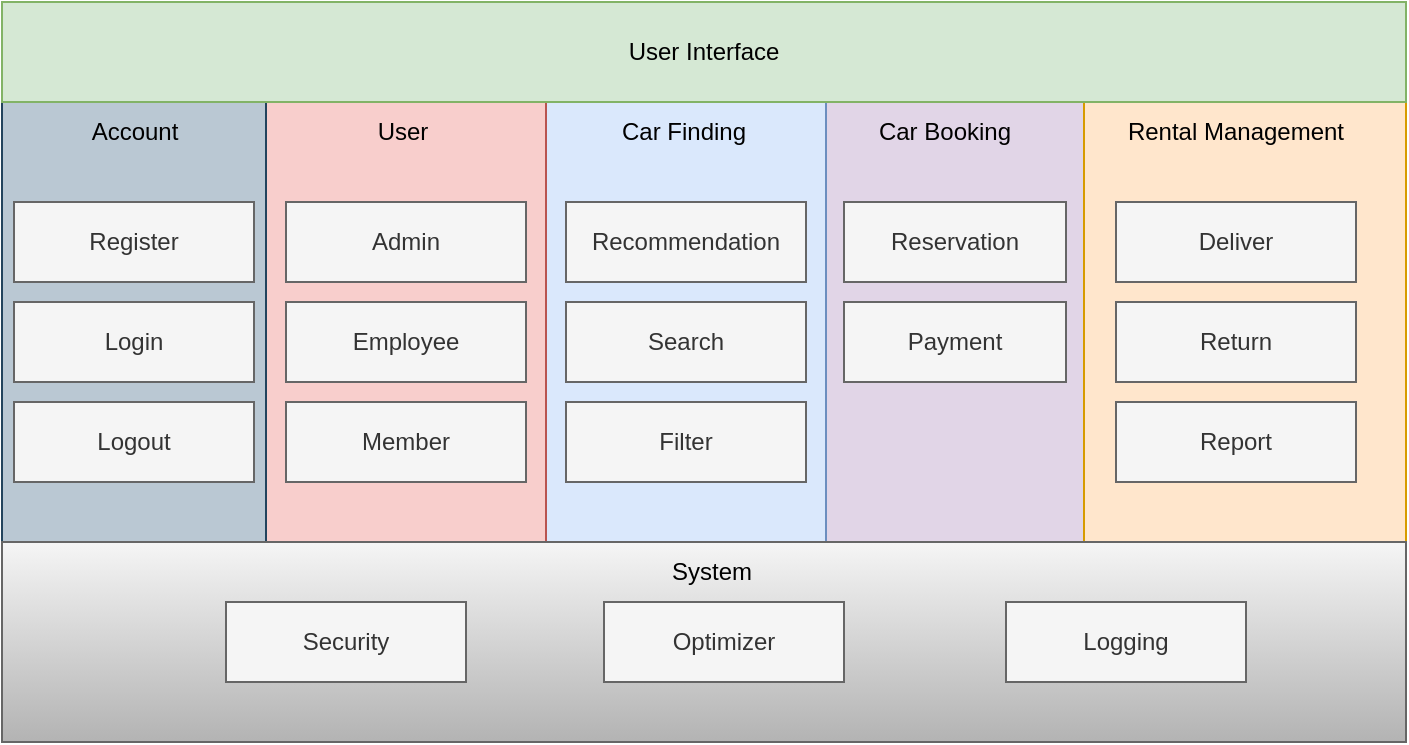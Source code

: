 <mxfile version="13.1.14" type="google"><diagram id="r2-7PvTZZ9kkuTfh0_9s" name="Page-1"><mxGraphModel dx="1058" dy="571" grid="1" gridSize="10" guides="1" tooltips="1" connect="1" arrows="1" fold="1" page="1" pageScale="1" pageWidth="827" pageHeight="1169" background="none" math="0" shadow="0"><root><mxCell id="0"/><mxCell id="1" parent="0"/><mxCell id="-w0Wj24z3qpz-Ec1iKNq-36" value="" style="rounded=0;whiteSpace=wrap;html=1;fillColor=#e1d5e7;strokeColor=#9673a6;" parent="1" vertex="1"><mxGeometry x="489" y="560" width="130" height="220" as="geometry"/></mxCell><mxCell id="-w0Wj24z3qpz-Ec1iKNq-34" value="" style="rounded=0;whiteSpace=wrap;html=1;fillColor=#ffe6cc;strokeColor=#d79b00;" parent="1" vertex="1"><mxGeometry x="619" y="560" width="161" height="220" as="geometry"/></mxCell><mxCell id="-w0Wj24z3qpz-Ec1iKNq-31" value="" style="rounded=0;whiteSpace=wrap;html=1;fillColor=#dae8fc;strokeColor=#6c8ebf;" parent="1" vertex="1"><mxGeometry x="350" y="560" width="140" height="220" as="geometry"/></mxCell><mxCell id="-w0Wj24z3qpz-Ec1iKNq-11" value="" style="rounded=0;whiteSpace=wrap;html=1;fillColor=#f8cecc;strokeColor=#b85450;" parent="1" vertex="1"><mxGeometry x="210" y="560" width="140" height="220" as="geometry"/></mxCell><mxCell id="-w0Wj24z3qpz-Ec1iKNq-7" value="Admin" style="rounded=0;whiteSpace=wrap;html=1;fillColor=#f5f5f5;strokeColor=#666666;fontColor=#333333;" parent="1" vertex="1"><mxGeometry x="220" y="610" width="120" height="40" as="geometry"/></mxCell><mxCell id="-w0Wj24z3qpz-Ec1iKNq-8" value="Employee" style="rounded=0;whiteSpace=wrap;html=1;fillColor=#f5f5f5;strokeColor=#666666;fontColor=#333333;" parent="1" vertex="1"><mxGeometry x="220" y="660" width="120" height="40" as="geometry"/></mxCell><mxCell id="-w0Wj24z3qpz-Ec1iKNq-10" value="Member" style="rounded=0;whiteSpace=wrap;html=1;fillColor=#f5f5f5;strokeColor=#666666;fontColor=#333333;" parent="1" vertex="1"><mxGeometry x="220" y="710" width="120" height="40" as="geometry"/></mxCell><mxCell id="-w0Wj24z3qpz-Ec1iKNq-13" value="" style="rounded=0;whiteSpace=wrap;html=1;fillColor=#bac8d3;strokeColor=#23445d;" parent="1" vertex="1"><mxGeometry x="78" y="560" width="132" height="220" as="geometry"/></mxCell><mxCell id="-w0Wj24z3qpz-Ec1iKNq-17" value="Recommendation" style="rounded=0;whiteSpace=wrap;html=1;fillColor=#f5f5f5;strokeColor=#666666;fontColor=#333333;" parent="1" vertex="1"><mxGeometry x="360" y="610" width="120" height="40" as="geometry"/></mxCell><mxCell id="-w0Wj24z3qpz-Ec1iKNq-18" value="Search" style="rounded=0;whiteSpace=wrap;html=1;fillColor=#f5f5f5;strokeColor=#666666;fontColor=#333333;" parent="1" vertex="1"><mxGeometry x="360" y="660" width="120" height="40" as="geometry"/></mxCell><mxCell id="-w0Wj24z3qpz-Ec1iKNq-19" value="Reservation" style="rounded=0;whiteSpace=wrap;html=1;fillColor=#f5f5f5;strokeColor=#666666;fontColor=#333333;" parent="1" vertex="1"><mxGeometry x="499" y="610" width="111" height="40" as="geometry"/></mxCell><mxCell id="-w0Wj24z3qpz-Ec1iKNq-20" value="Payment" style="rounded=0;whiteSpace=wrap;html=1;fillColor=#f5f5f5;strokeColor=#666666;fontColor=#333333;" parent="1" vertex="1"><mxGeometry x="499" y="660" width="111" height="40" as="geometry"/></mxCell><mxCell id="-w0Wj24z3qpz-Ec1iKNq-21" value="Deliver" style="rounded=0;whiteSpace=wrap;html=1;fillColor=#f5f5f5;strokeColor=#666666;fontColor=#333333;" parent="1" vertex="1"><mxGeometry x="635" y="610" width="120" height="40" as="geometry"/></mxCell><mxCell id="-w0Wj24z3qpz-Ec1iKNq-22" value="Return" style="rounded=0;whiteSpace=wrap;html=1;fillColor=#f5f5f5;strokeColor=#666666;fontColor=#333333;" parent="1" vertex="1"><mxGeometry x="635" y="660" width="120" height="40" as="geometry"/></mxCell><mxCell id="-w0Wj24z3qpz-Ec1iKNq-24" value="Register" style="rounded=0;whiteSpace=wrap;html=1;fillColor=#f5f5f5;strokeColor=#666666;fontColor=#333333;" parent="1" vertex="1"><mxGeometry x="84" y="610" width="120" height="40" as="geometry"/></mxCell><mxCell id="-w0Wj24z3qpz-Ec1iKNq-25" value="Login" style="rounded=0;whiteSpace=wrap;html=1;fillColor=#f5f5f5;strokeColor=#666666;fontColor=#333333;" parent="1" vertex="1"><mxGeometry x="84" y="660" width="120" height="40" as="geometry"/></mxCell><mxCell id="-w0Wj24z3qpz-Ec1iKNq-26" value="Logout" style="rounded=0;whiteSpace=wrap;html=1;fillColor=#f5f5f5;strokeColor=#666666;fontColor=#333333;" parent="1" vertex="1"><mxGeometry x="84" y="710" width="120" height="40" as="geometry"/></mxCell><mxCell id="-w0Wj24z3qpz-Ec1iKNq-28" value="Report" style="rounded=0;whiteSpace=wrap;html=1;fillColor=#f5f5f5;strokeColor=#666666;fontColor=#333333;" parent="1" vertex="1"><mxGeometry x="635" y="710" width="120" height="40" as="geometry"/></mxCell><mxCell id="-w0Wj24z3qpz-Ec1iKNq-29" value="User" style="text;html=1;strokeColor=none;fillColor=none;align=center;verticalAlign=middle;whiteSpace=wrap;rounded=0;" parent="1" vertex="1"><mxGeometry x="228" y="565" width="101" height="20" as="geometry"/></mxCell><mxCell id="-w0Wj24z3qpz-Ec1iKNq-30" value="Account" style="text;html=1;strokeColor=none;fillColor=none;align=center;verticalAlign=middle;whiteSpace=wrap;rounded=0;" parent="1" vertex="1"><mxGeometry x="93.5" y="565" width="101" height="20" as="geometry"/></mxCell><mxCell id="-w0Wj24z3qpz-Ec1iKNq-32" value="Filter" style="rounded=0;whiteSpace=wrap;html=1;fillColor=#f5f5f5;strokeColor=#666666;fontColor=#333333;" parent="1" vertex="1"><mxGeometry x="360" y="710" width="120" height="40" as="geometry"/></mxCell><mxCell id="-w0Wj24z3qpz-Ec1iKNq-33" value="Car Finding" style="text;html=1;strokeColor=none;fillColor=none;align=center;verticalAlign=middle;whiteSpace=wrap;rounded=0;" parent="1" vertex="1"><mxGeometry x="359" y="565" width="120" height="20" as="geometry"/></mxCell><mxCell id="-w0Wj24z3qpz-Ec1iKNq-35" value="Rental Management" style="text;html=1;strokeColor=none;fillColor=none;align=center;verticalAlign=middle;whiteSpace=wrap;rounded=0;" parent="1" vertex="1"><mxGeometry x="630" y="565" width="130" height="20" as="geometry"/></mxCell><mxCell id="-w0Wj24z3qpz-Ec1iKNq-37" value="Car Booking" style="text;html=1;strokeColor=none;fillColor=none;align=center;verticalAlign=middle;whiteSpace=wrap;rounded=0;" parent="1" vertex="1"><mxGeometry x="495.75" y="565" width="106.5" height="20" as="geometry"/></mxCell><mxCell id="R1w7m7FD8oLF8Z6Igql9-5" value="" style="rounded=0;whiteSpace=wrap;html=1;fillColor=#f5f5f5;strokeColor=#666666;gradientColor=#b3b3b3;" vertex="1" parent="1"><mxGeometry x="78" y="780" width="702" height="100" as="geometry"/></mxCell><mxCell id="R1w7m7FD8oLF8Z6Igql9-6" value="System" style="text;html=1;strokeColor=none;fillColor=none;align=center;verticalAlign=middle;whiteSpace=wrap;rounded=0;" vertex="1" parent="1"><mxGeometry x="96" y="785" width="674" height="20" as="geometry"/></mxCell><mxCell id="R1w7m7FD8oLF8Z6Igql9-7" value="Security" style="rounded=0;whiteSpace=wrap;html=1;fillColor=#f5f5f5;strokeColor=#666666;fontColor=#333333;" vertex="1" parent="1"><mxGeometry x="190" y="810" width="120" height="40" as="geometry"/></mxCell><mxCell id="R1w7m7FD8oLF8Z6Igql9-8" value="Optimizer" style="rounded=0;whiteSpace=wrap;html=1;fillColor=#f5f5f5;strokeColor=#666666;fontColor=#333333;" vertex="1" parent="1"><mxGeometry x="379" y="810" width="120" height="40" as="geometry"/></mxCell><mxCell id="R1w7m7FD8oLF8Z6Igql9-9" value="Logging" style="rounded=0;whiteSpace=wrap;html=1;fillColor=#f5f5f5;strokeColor=#666666;fontColor=#333333;" vertex="1" parent="1"><mxGeometry x="580" y="810" width="120" height="40" as="geometry"/></mxCell><mxCell id="R1w7m7FD8oLF8Z6Igql9-10" value="" style="rounded=0;whiteSpace=wrap;html=1;fillColor=#d5e8d4;strokeColor=#82b366;" vertex="1" parent="1"><mxGeometry x="78" y="510" width="702" height="50" as="geometry"/></mxCell><mxCell id="R1w7m7FD8oLF8Z6Igql9-11" value="User Interface" style="text;html=1;strokeColor=none;fillColor=none;align=center;verticalAlign=middle;whiteSpace=wrap;rounded=0;" vertex="1" parent="1"><mxGeometry x="92" y="525" width="674" height="20" as="geometry"/></mxCell></root></mxGraphModel></diagram></mxfile>